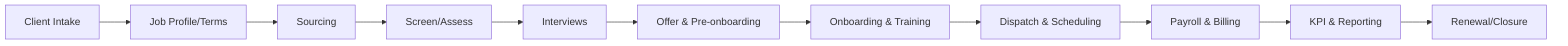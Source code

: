 flowchart LR
  SALES[Client Intake] --> PROFILE[Job Profile/Terms]
  PROFILE --> SOURCING[Sourcing]
  SOURCING --> SCREEN[Screen/Assess]
  SCREEN --> IV[Interviews]
  IV --> OFFER[Offer & Pre-onboarding]
  OFFER --> ONB[Onboarding & Training]
  ONB --> DISPATCH[Dispatch & Scheduling]
  DISPATCH --> PAY[Payroll & Billing]
  PAY --> KPI[KPI & Reporting]
  KPI --> RENEW[Renewal/Closure]